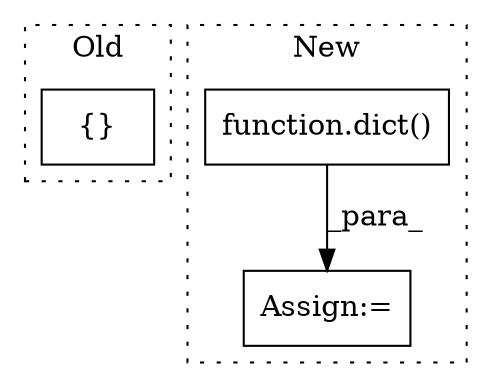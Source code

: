 digraph G {
subgraph cluster0 {
1 [label="{}" a="59" s="11944,12229" l="18,0" shape="box"];
label = "Old";
style="dotted";
}
subgraph cluster1 {
2 [label="function.dict()" a="75" s="12789" l="114" shape="box"];
3 [label="Assign:=" a="68" s="12786" l="3" shape="box"];
label = "New";
style="dotted";
}
2 -> 3 [label="_para_"];
}